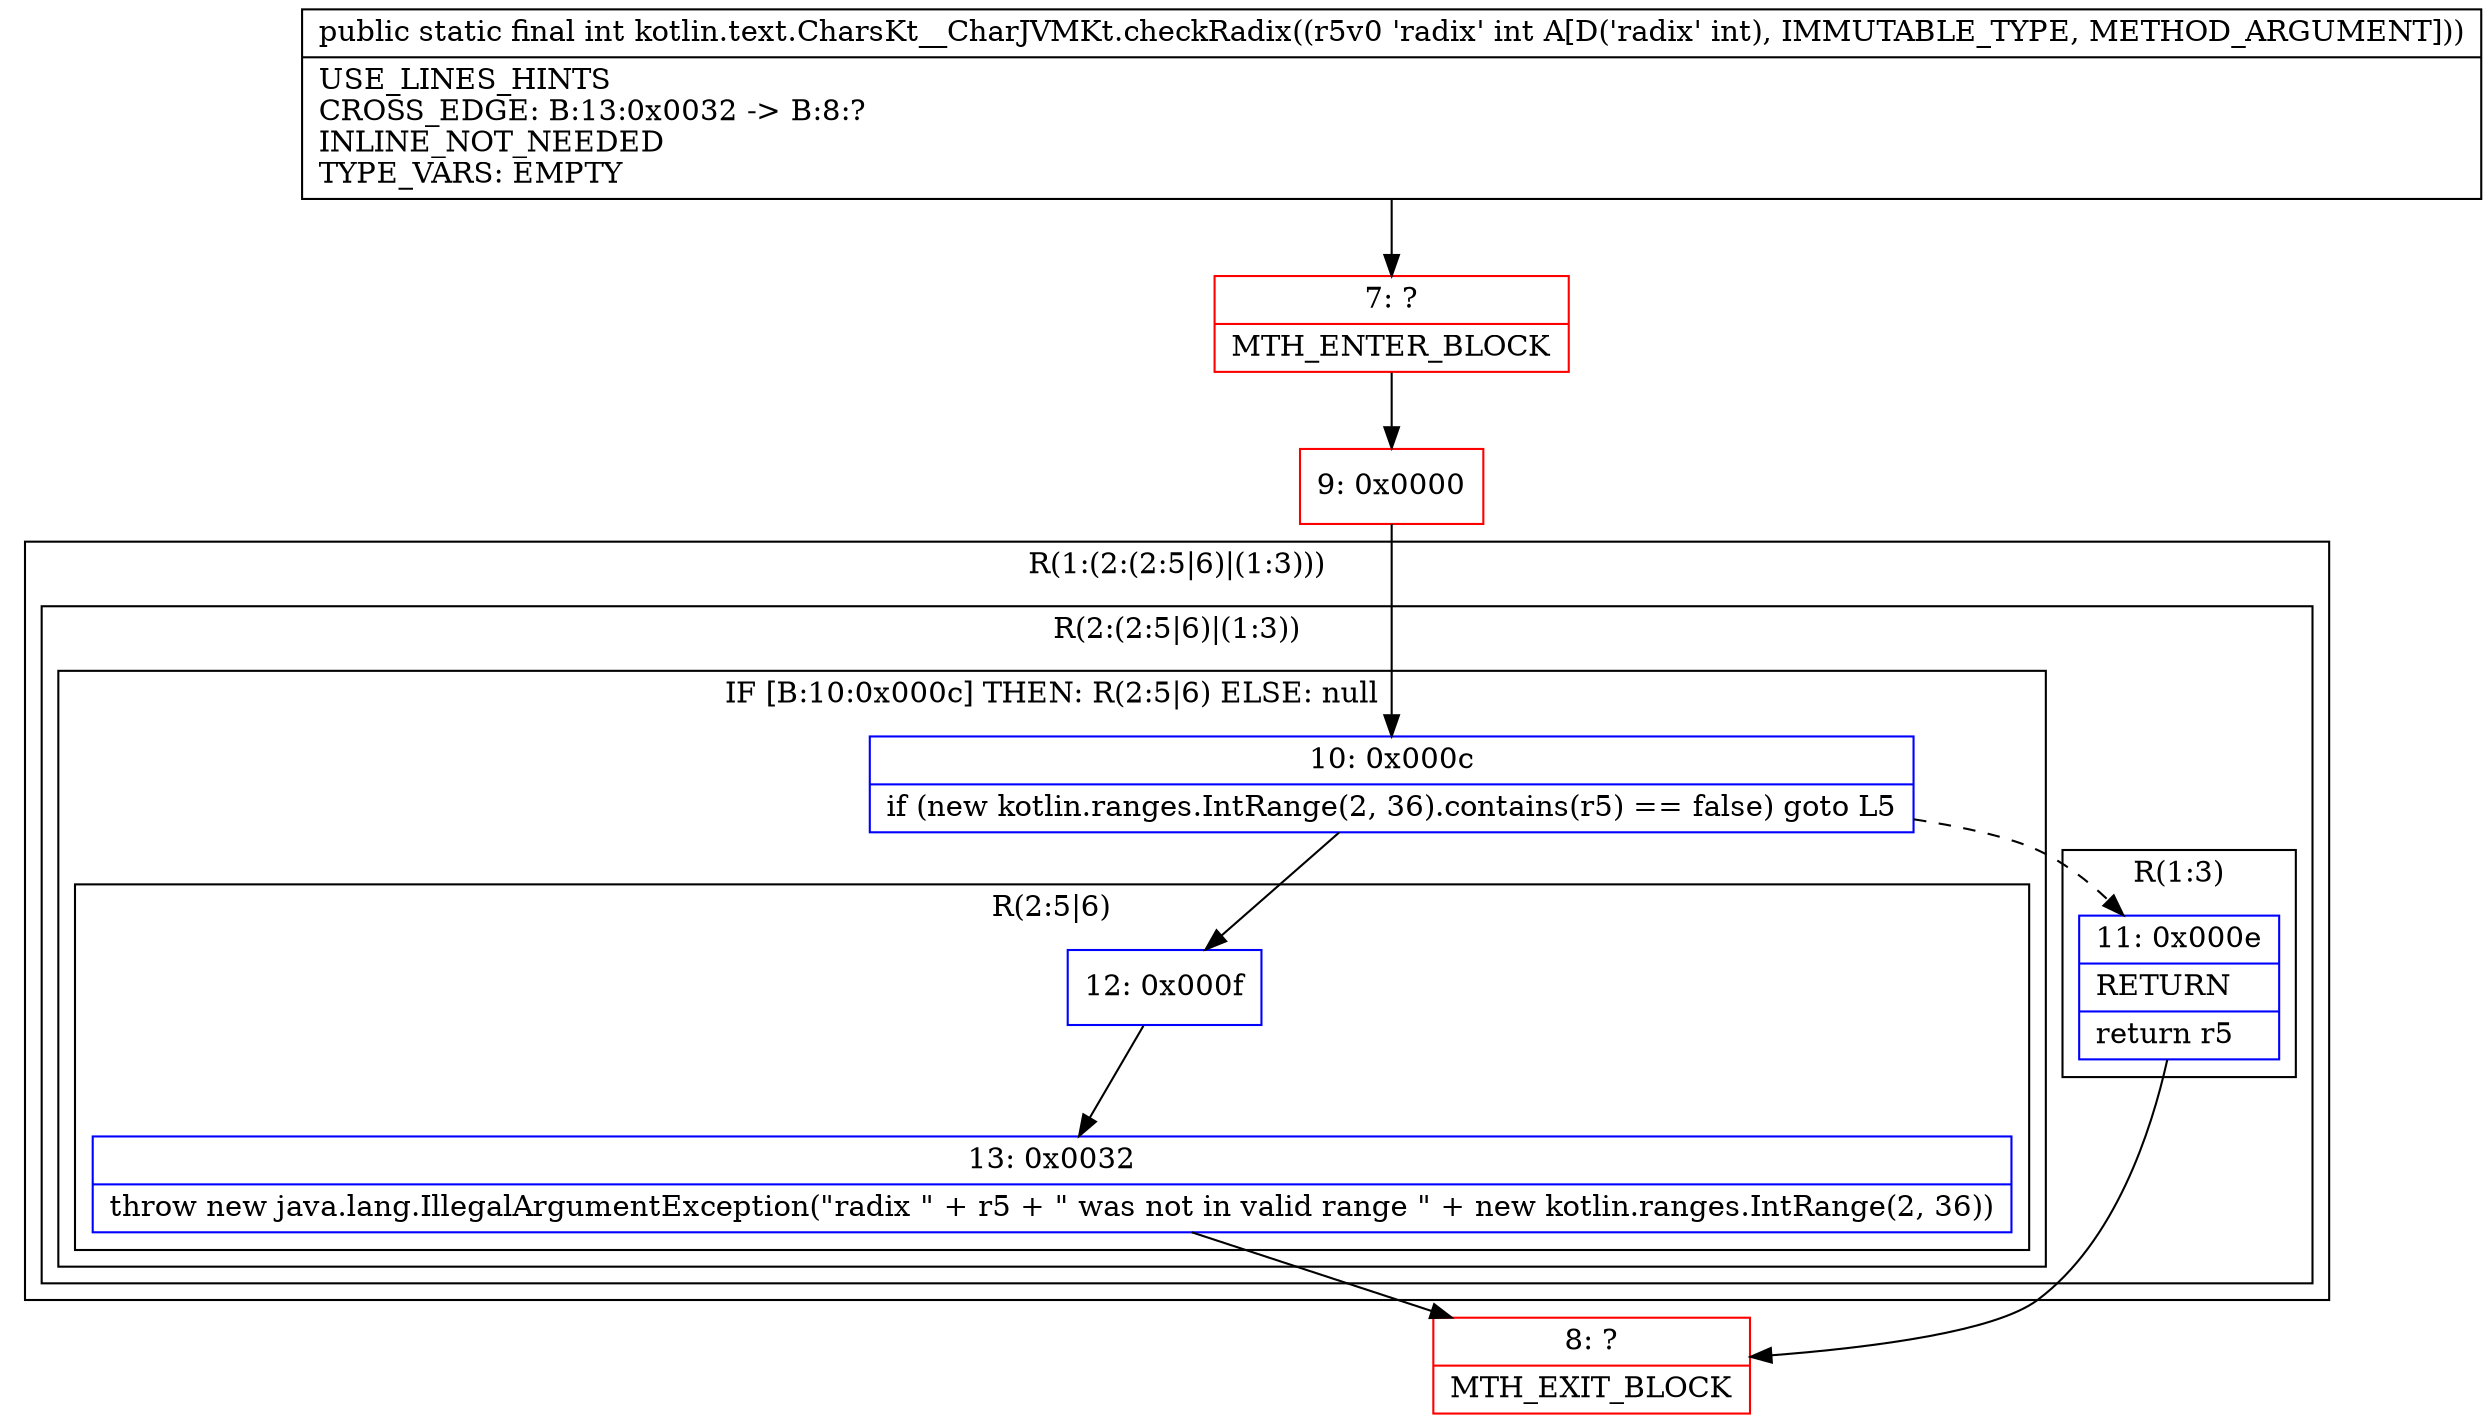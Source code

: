 digraph "CFG forkotlin.text.CharsKt__CharJVMKt.checkRadix(I)I" {
subgraph cluster_Region_1276153971 {
label = "R(1:(2:(2:5|6)|(1:3)))";
node [shape=record,color=blue];
subgraph cluster_Region_583624412 {
label = "R(2:(2:5|6)|(1:3))";
node [shape=record,color=blue];
subgraph cluster_IfRegion_1365246895 {
label = "IF [B:10:0x000c] THEN: R(2:5|6) ELSE: null";
node [shape=record,color=blue];
Node_10 [shape=record,label="{10\:\ 0x000c|if (new kotlin.ranges.IntRange(2, 36).contains(r5) == false) goto L5\l}"];
subgraph cluster_Region_401509536 {
label = "R(2:5|6)";
node [shape=record,color=blue];
Node_12 [shape=record,label="{12\:\ 0x000f}"];
Node_13 [shape=record,label="{13\:\ 0x0032|throw new java.lang.IllegalArgumentException(\"radix \" + r5 + \" was not in valid range \" + new kotlin.ranges.IntRange(2, 36))\l}"];
}
}
subgraph cluster_Region_1605698854 {
label = "R(1:3)";
node [shape=record,color=blue];
Node_11 [shape=record,label="{11\:\ 0x000e|RETURN\l|return r5\l}"];
}
}
}
Node_7 [shape=record,color=red,label="{7\:\ ?|MTH_ENTER_BLOCK\l}"];
Node_9 [shape=record,color=red,label="{9\:\ 0x0000}"];
Node_8 [shape=record,color=red,label="{8\:\ ?|MTH_EXIT_BLOCK\l}"];
MethodNode[shape=record,label="{public static final int kotlin.text.CharsKt__CharJVMKt.checkRadix((r5v0 'radix' int A[D('radix' int), IMMUTABLE_TYPE, METHOD_ARGUMENT]))  | USE_LINES_HINTS\lCROSS_EDGE: B:13:0x0032 \-\> B:8:?\lINLINE_NOT_NEEDED\lTYPE_VARS: EMPTY\l}"];
MethodNode -> Node_7;Node_10 -> Node_11[style=dashed];
Node_10 -> Node_12;
Node_12 -> Node_13;
Node_13 -> Node_8;
Node_11 -> Node_8;
Node_7 -> Node_9;
Node_9 -> Node_10;
}

